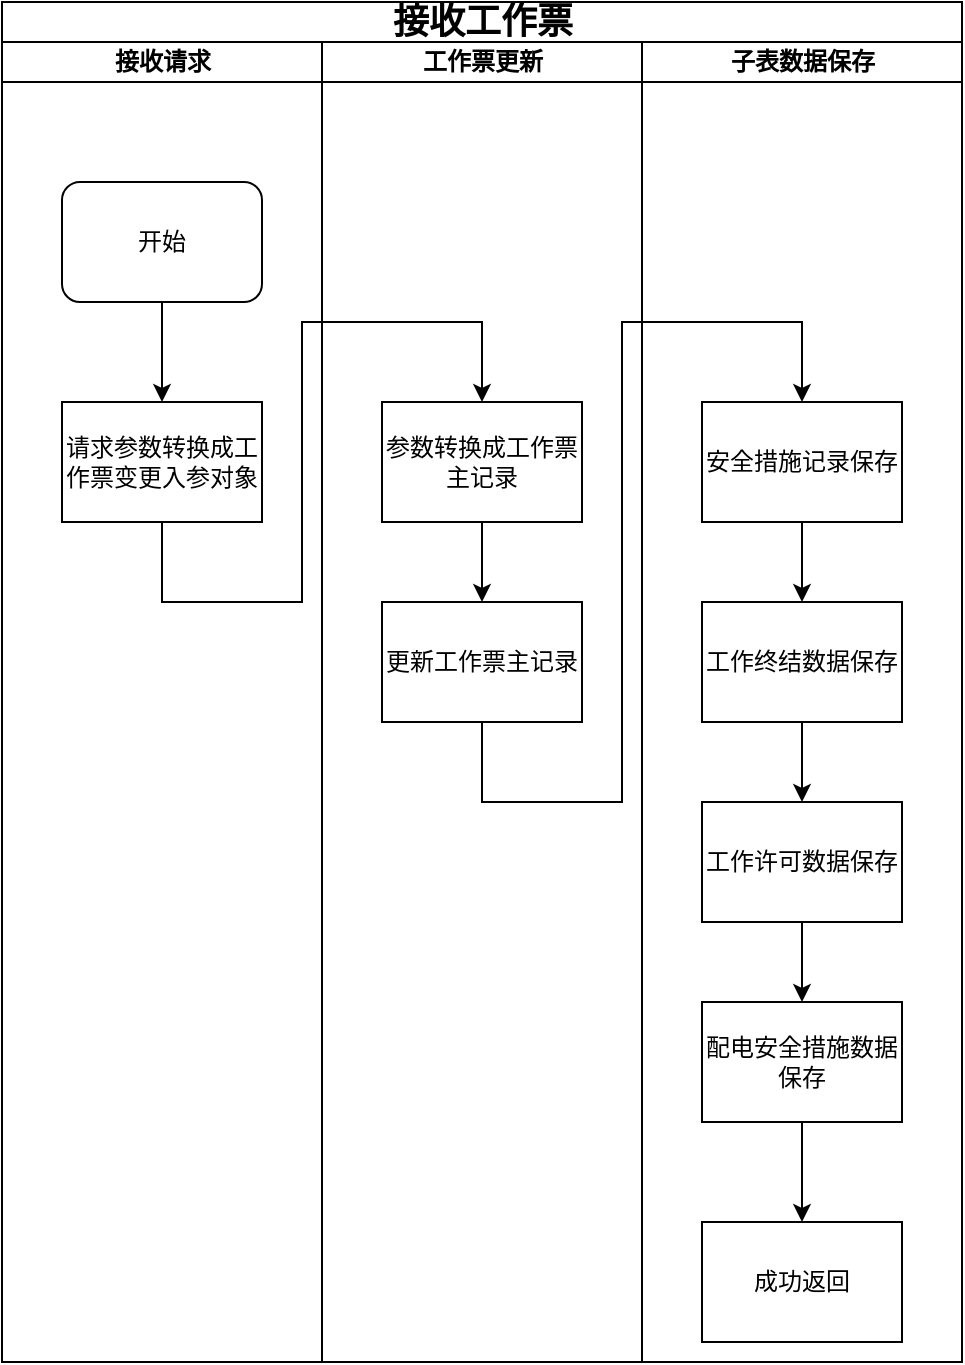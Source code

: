 <mxfile version="26.2.13">
  <diagram name="第 1 页" id="Zi2eYe38aPVM7CNE8-G_">
    <mxGraphModel dx="1044" dy="562" grid="1" gridSize="10" guides="1" tooltips="1" connect="1" arrows="1" fold="1" page="1" pageScale="1" pageWidth="827" pageHeight="1169" math="0" shadow="0">
      <root>
        <mxCell id="0" />
        <mxCell id="1" parent="0" />
        <mxCell id="smGGciJAGodwgpGqW29k-1" value="&lt;span style=&quot;font-size: 18px;&quot;&gt;接收工作票&lt;/span&gt;" style="swimlane;html=1;childLayout=stackLayout;startSize=20;rounded=0;shadow=0;labelBackgroundColor=none;strokeWidth=1;fontFamily=Verdana;fontSize=8;align=center;" vertex="1" parent="1">
          <mxGeometry x="70" y="40" width="480" height="680" as="geometry" />
        </mxCell>
        <mxCell id="smGGciJAGodwgpGqW29k-2" value="接收请求" style="swimlane;html=1;startSize=20;" vertex="1" parent="smGGciJAGodwgpGqW29k-1">
          <mxGeometry y="20" width="160" height="660" as="geometry">
            <mxRectangle y="20" width="40" height="730" as="alternateBounds" />
          </mxGeometry>
        </mxCell>
        <mxCell id="smGGciJAGodwgpGqW29k-3" value="&lt;font style=&quot;font-size: 12px;&quot;&gt;开始&lt;/font&gt;" style="rounded=1;whiteSpace=wrap;html=1;shadow=0;labelBackgroundColor=none;strokeWidth=1;fontFamily=Verdana;fontSize=8;align=center;" vertex="1" parent="smGGciJAGodwgpGqW29k-2">
          <mxGeometry x="30" y="70" width="100" height="60" as="geometry" />
        </mxCell>
        <mxCell id="smGGciJAGodwgpGqW29k-4" value="&lt;span style=&quot;font-size: 12px;&quot;&gt;请求参数转换成工作票变更入参对象&lt;/span&gt;" style="whiteSpace=wrap;html=1;fontSize=8;fontFamily=Verdana;rounded=0;shadow=0;labelBackgroundColor=none;strokeWidth=1;" vertex="1" parent="smGGciJAGodwgpGqW29k-2">
          <mxGeometry x="30" y="180" width="100" height="60" as="geometry" />
        </mxCell>
        <mxCell id="smGGciJAGodwgpGqW29k-5" style="edgeStyle=orthogonalEdgeStyle;rounded=0;orthogonalLoop=1;jettySize=auto;html=1;exitX=0.5;exitY=1;exitDx=0;exitDy=0;entryX=0.5;entryY=0;entryDx=0;entryDy=0;" edge="1" parent="smGGciJAGodwgpGqW29k-2" source="smGGciJAGodwgpGqW29k-3" target="smGGciJAGodwgpGqW29k-4">
          <mxGeometry relative="1" as="geometry">
            <Array as="points">
              <mxPoint x="80" y="160" />
              <mxPoint x="80" y="160" />
            </Array>
          </mxGeometry>
        </mxCell>
        <mxCell id="smGGciJAGodwgpGqW29k-6" value="工作票更新" style="swimlane;html=1;startSize=20;" vertex="1" parent="smGGciJAGodwgpGqW29k-1">
          <mxGeometry x="160" y="20" width="160" height="660" as="geometry" />
        </mxCell>
        <mxCell id="smGGciJAGodwgpGqW29k-7" style="edgeStyle=orthogonalEdgeStyle;rounded=0;orthogonalLoop=1;jettySize=auto;html=1;exitX=0.5;exitY=1;exitDx=0;exitDy=0;" edge="1" parent="smGGciJAGodwgpGqW29k-6" source="smGGciJAGodwgpGqW29k-8" target="smGGciJAGodwgpGqW29k-9">
          <mxGeometry relative="1" as="geometry" />
        </mxCell>
        <mxCell id="smGGciJAGodwgpGqW29k-8" value="&lt;span style=&quot;font-size: 12px;&quot;&gt;参数转换成工作票主记录&lt;/span&gt;" style="whiteSpace=wrap;html=1;fontSize=8;fontFamily=Verdana;rounded=0;shadow=0;labelBackgroundColor=none;strokeWidth=1;" vertex="1" parent="smGGciJAGodwgpGqW29k-6">
          <mxGeometry x="30" y="180" width="100" height="60" as="geometry" />
        </mxCell>
        <mxCell id="smGGciJAGodwgpGqW29k-9" value="&lt;span style=&quot;font-size: 12px;&quot;&gt;更新工作票主记录&lt;/span&gt;" style="whiteSpace=wrap;html=1;fontSize=8;fontFamily=Verdana;rounded=0;shadow=0;labelBackgroundColor=none;strokeWidth=1;" vertex="1" parent="smGGciJAGodwgpGqW29k-6">
          <mxGeometry x="30" y="280" width="100" height="60" as="geometry" />
        </mxCell>
        <mxCell id="smGGciJAGodwgpGqW29k-10" value="子表数据保存" style="swimlane;html=1;startSize=20;" vertex="1" parent="smGGciJAGodwgpGqW29k-1">
          <mxGeometry x="320" y="20" width="160" height="660" as="geometry" />
        </mxCell>
        <mxCell id="smGGciJAGodwgpGqW29k-11" style="edgeStyle=orthogonalEdgeStyle;rounded=0;orthogonalLoop=1;jettySize=auto;html=1;exitX=0.5;exitY=1;exitDx=0;exitDy=0;entryX=0.5;entryY=0;entryDx=0;entryDy=0;" edge="1" parent="smGGciJAGodwgpGqW29k-10" source="smGGciJAGodwgpGqW29k-12" target="smGGciJAGodwgpGqW29k-16">
          <mxGeometry relative="1" as="geometry" />
        </mxCell>
        <mxCell id="smGGciJAGodwgpGqW29k-12" value="&lt;span style=&quot;font-size: 12px;&quot;&gt;安全措施记录保存&lt;/span&gt;" style="whiteSpace=wrap;html=1;fontSize=8;fontFamily=Verdana;rounded=0;shadow=0;labelBackgroundColor=none;strokeWidth=1;" vertex="1" parent="smGGciJAGodwgpGqW29k-10">
          <mxGeometry x="30" y="180" width="100" height="60" as="geometry" />
        </mxCell>
        <mxCell id="smGGciJAGodwgpGqW29k-13" style="edgeStyle=orthogonalEdgeStyle;rounded=0;orthogonalLoop=1;jettySize=auto;html=1;exitX=0;exitY=0.5;exitDx=0;exitDy=0;entryX=0.5;entryY=0;entryDx=0;entryDy=0;" edge="1" parent="smGGciJAGodwgpGqW29k-10">
          <mxGeometry relative="1" as="geometry">
            <Array as="points">
              <mxPoint x="10" y="518" />
              <mxPoint x="10" y="690" />
              <mxPoint x="80" y="690" />
            </Array>
            <mxPoint x="30" y="517.5" as="sourcePoint" />
          </mxGeometry>
        </mxCell>
        <mxCell id="smGGciJAGodwgpGqW29k-14" value="&lt;font style=&quot;font-size: 10px;&quot;&gt;否&lt;/font&gt;" style="edgeLabel;html=1;align=center;verticalAlign=middle;resizable=0;points=[];" vertex="1" connectable="0" parent="smGGciJAGodwgpGqW29k-13">
          <mxGeometry x="-0.909" y="-2" relative="1" as="geometry">
            <mxPoint as="offset" />
          </mxGeometry>
        </mxCell>
        <mxCell id="smGGciJAGodwgpGqW29k-15" style="edgeStyle=orthogonalEdgeStyle;rounded=0;orthogonalLoop=1;jettySize=auto;html=1;exitX=0.5;exitY=1;exitDx=0;exitDy=0;" edge="1" parent="smGGciJAGodwgpGqW29k-10" source="smGGciJAGodwgpGqW29k-16" target="smGGciJAGodwgpGqW29k-18">
          <mxGeometry relative="1" as="geometry" />
        </mxCell>
        <mxCell id="smGGciJAGodwgpGqW29k-16" value="&lt;span style=&quot;font-size: 12px;&quot;&gt;工作终结数据保存&lt;/span&gt;" style="whiteSpace=wrap;html=1;fontSize=8;fontFamily=Verdana;rounded=0;shadow=0;labelBackgroundColor=none;strokeWidth=1;" vertex="1" parent="smGGciJAGodwgpGqW29k-10">
          <mxGeometry x="30" y="280" width="100" height="60" as="geometry" />
        </mxCell>
        <mxCell id="smGGciJAGodwgpGqW29k-17" style="edgeStyle=orthogonalEdgeStyle;rounded=0;orthogonalLoop=1;jettySize=auto;html=1;exitX=0.5;exitY=1;exitDx=0;exitDy=0;entryX=0.5;entryY=0;entryDx=0;entryDy=0;" edge="1" parent="smGGciJAGodwgpGqW29k-10" source="smGGciJAGodwgpGqW29k-18" target="smGGciJAGodwgpGqW29k-20">
          <mxGeometry relative="1" as="geometry" />
        </mxCell>
        <mxCell id="smGGciJAGodwgpGqW29k-18" value="&lt;span style=&quot;font-size: 12px;&quot;&gt;工作许可数据保存&lt;/span&gt;" style="whiteSpace=wrap;html=1;fontSize=8;fontFamily=Verdana;rounded=0;shadow=0;labelBackgroundColor=none;strokeWidth=1;" vertex="1" parent="smGGciJAGodwgpGqW29k-10">
          <mxGeometry x="30" y="380" width="100" height="60" as="geometry" />
        </mxCell>
        <mxCell id="smGGciJAGodwgpGqW29k-19" style="edgeStyle=orthogonalEdgeStyle;rounded=0;orthogonalLoop=1;jettySize=auto;html=1;exitX=0.5;exitY=1;exitDx=0;exitDy=0;entryX=0.5;entryY=0;entryDx=0;entryDy=0;" edge="1" parent="smGGciJAGodwgpGqW29k-10" source="smGGciJAGodwgpGqW29k-20" target="smGGciJAGodwgpGqW29k-21">
          <mxGeometry relative="1" as="geometry" />
        </mxCell>
        <mxCell id="smGGciJAGodwgpGqW29k-20" value="&lt;span style=&quot;font-size: 12px;&quot;&gt;配电安全措施数据保存&lt;/span&gt;" style="whiteSpace=wrap;html=1;fontSize=8;fontFamily=Verdana;rounded=0;shadow=0;labelBackgroundColor=none;strokeWidth=1;" vertex="1" parent="smGGciJAGodwgpGqW29k-10">
          <mxGeometry x="30" y="480" width="100" height="60" as="geometry" />
        </mxCell>
        <mxCell id="smGGciJAGodwgpGqW29k-21" value="&lt;span style=&quot;font-size: 12px;&quot;&gt;成功返回&lt;/span&gt;" style="whiteSpace=wrap;html=1;fontSize=8;fontFamily=Verdana;rounded=0;shadow=0;labelBackgroundColor=none;strokeWidth=1;" vertex="1" parent="smGGciJAGodwgpGqW29k-10">
          <mxGeometry x="30" y="590" width="100" height="60" as="geometry" />
        </mxCell>
        <mxCell id="smGGciJAGodwgpGqW29k-22" style="edgeStyle=orthogonalEdgeStyle;rounded=0;orthogonalLoop=1;jettySize=auto;html=1;exitX=0.5;exitY=1;exitDx=0;exitDy=0;entryX=0.5;entryY=0;entryDx=0;entryDy=0;" edge="1" parent="smGGciJAGodwgpGqW29k-1" source="smGGciJAGodwgpGqW29k-9" target="smGGciJAGodwgpGqW29k-12">
          <mxGeometry relative="1" as="geometry">
            <Array as="points">
              <mxPoint x="240" y="400" />
              <mxPoint x="310" y="400" />
              <mxPoint x="310" y="160" />
              <mxPoint x="400" y="160" />
            </Array>
          </mxGeometry>
        </mxCell>
        <mxCell id="smGGciJAGodwgpGqW29k-23" style="edgeStyle=orthogonalEdgeStyle;rounded=0;orthogonalLoop=1;jettySize=auto;html=1;exitX=0.5;exitY=1;exitDx=0;exitDy=0;entryX=0.5;entryY=0;entryDx=0;entryDy=0;" edge="1" parent="smGGciJAGodwgpGqW29k-1" source="smGGciJAGodwgpGqW29k-4" target="smGGciJAGodwgpGqW29k-8">
          <mxGeometry relative="1" as="geometry">
            <Array as="points">
              <mxPoint x="80" y="300" />
              <mxPoint x="150" y="300" />
              <mxPoint x="150" y="160" />
              <mxPoint x="240" y="160" />
            </Array>
          </mxGeometry>
        </mxCell>
      </root>
    </mxGraphModel>
  </diagram>
</mxfile>
